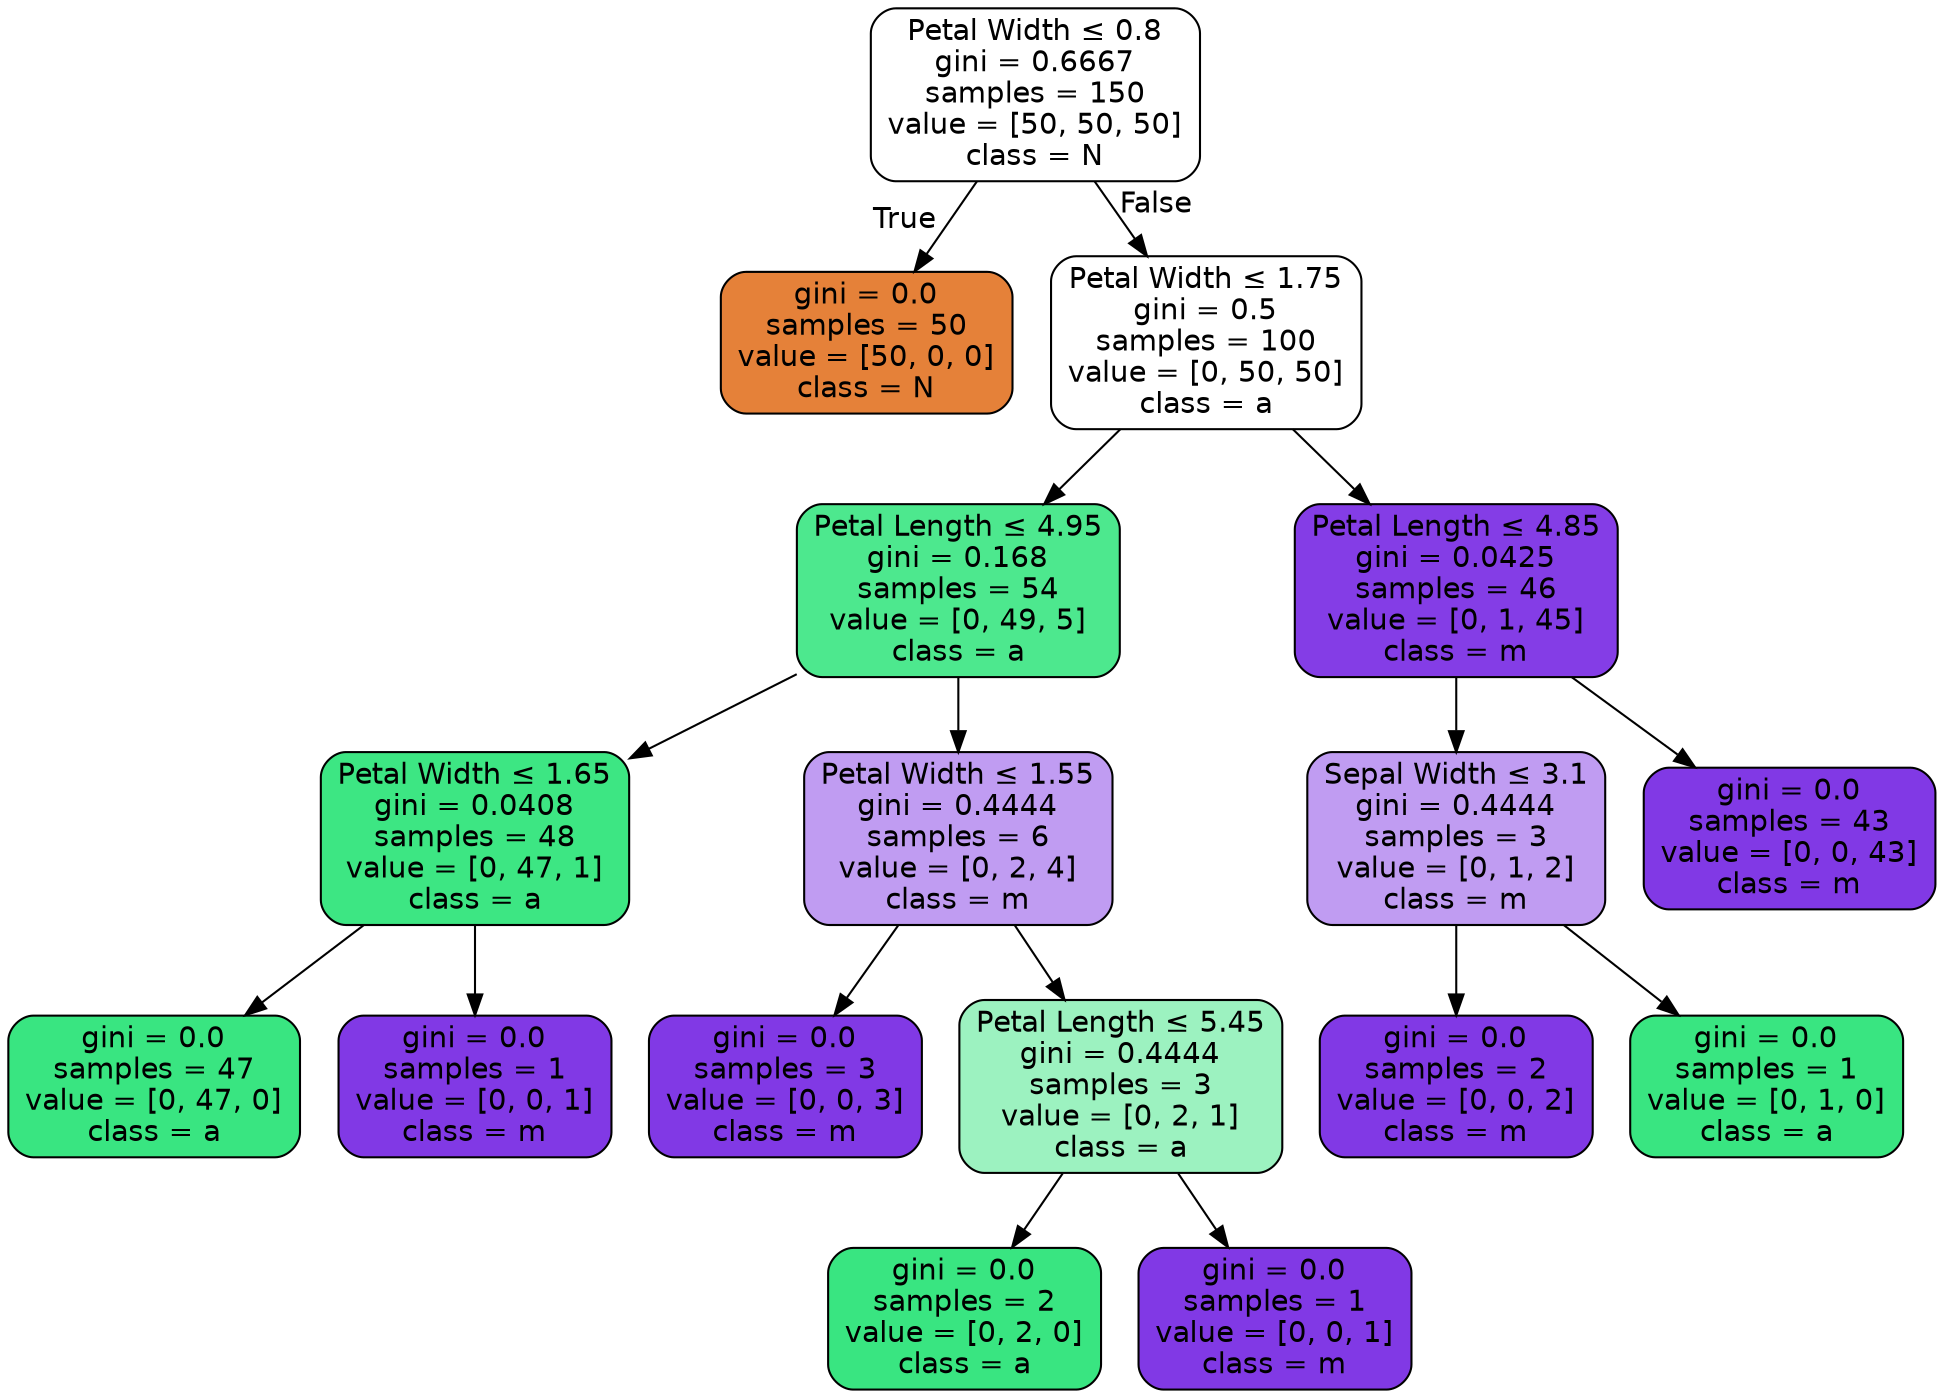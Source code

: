 digraph Tree {
node [shape=box, style="filled, rounded", color="black", fontname=helvetica] ;
edge [fontname=helvetica] ;
0 [label=<Petal Width &le; 0.8<br/>gini = 0.6667<br/>samples = 150<br/>value = [50, 50, 50]<br/>class = N>, fillcolor="#e5813900"] ;
1 [label=<gini = 0.0<br/>samples = 50<br/>value = [50, 0, 0]<br/>class = N>, fillcolor="#e58139ff"] ;
0 -> 1 [labeldistance=2.5, labelangle=45, headlabel="True"] ;
2 [label=<Petal Width &le; 1.75<br/>gini = 0.5<br/>samples = 100<br/>value = [0, 50, 50]<br/>class = a>, fillcolor="#39e58100"] ;
0 -> 2 [labeldistance=2.5, labelangle=-45, headlabel="False"] ;
3 [label=<Petal Length &le; 4.95<br/>gini = 0.168<br/>samples = 54<br/>value = [0, 49, 5]<br/>class = a>, fillcolor="#39e581e5"] ;
2 -> 3 ;
4 [label=<Petal Width &le; 1.65<br/>gini = 0.0408<br/>samples = 48<br/>value = [0, 47, 1]<br/>class = a>, fillcolor="#39e581fa"] ;
3 -> 4 ;
5 [label=<gini = 0.0<br/>samples = 47<br/>value = [0, 47, 0]<br/>class = a>, fillcolor="#39e581ff"] ;
4 -> 5 ;
6 [label=<gini = 0.0<br/>samples = 1<br/>value = [0, 0, 1]<br/>class = m>, fillcolor="#8139e5ff"] ;
4 -> 6 ;
7 [label=<Petal Width &le; 1.55<br/>gini = 0.4444<br/>samples = 6<br/>value = [0, 2, 4]<br/>class = m>, fillcolor="#8139e57f"] ;
3 -> 7 ;
8 [label=<gini = 0.0<br/>samples = 3<br/>value = [0, 0, 3]<br/>class = m>, fillcolor="#8139e5ff"] ;
7 -> 8 ;
9 [label=<Petal Length &le; 5.45<br/>gini = 0.4444<br/>samples = 3<br/>value = [0, 2, 1]<br/>class = a>, fillcolor="#39e5817f"] ;
7 -> 9 ;
10 [label=<gini = 0.0<br/>samples = 2<br/>value = [0, 2, 0]<br/>class = a>, fillcolor="#39e581ff"] ;
9 -> 10 ;
11 [label=<gini = 0.0<br/>samples = 1<br/>value = [0, 0, 1]<br/>class = m>, fillcolor="#8139e5ff"] ;
9 -> 11 ;
12 [label=<Petal Length &le; 4.85<br/>gini = 0.0425<br/>samples = 46<br/>value = [0, 1, 45]<br/>class = m>, fillcolor="#8139e5f9"] ;
2 -> 12 ;
13 [label=<Sepal Width &le; 3.1<br/>gini = 0.4444<br/>samples = 3<br/>value = [0, 1, 2]<br/>class = m>, fillcolor="#8139e57f"] ;
12 -> 13 ;
14 [label=<gini = 0.0<br/>samples = 2<br/>value = [0, 0, 2]<br/>class = m>, fillcolor="#8139e5ff"] ;
13 -> 14 ;
15 [label=<gini = 0.0<br/>samples = 1<br/>value = [0, 1, 0]<br/>class = a>, fillcolor="#39e581ff"] ;
13 -> 15 ;
16 [label=<gini = 0.0<br/>samples = 43<br/>value = [0, 0, 43]<br/>class = m>, fillcolor="#8139e5ff"] ;
12 -> 16 ;
}